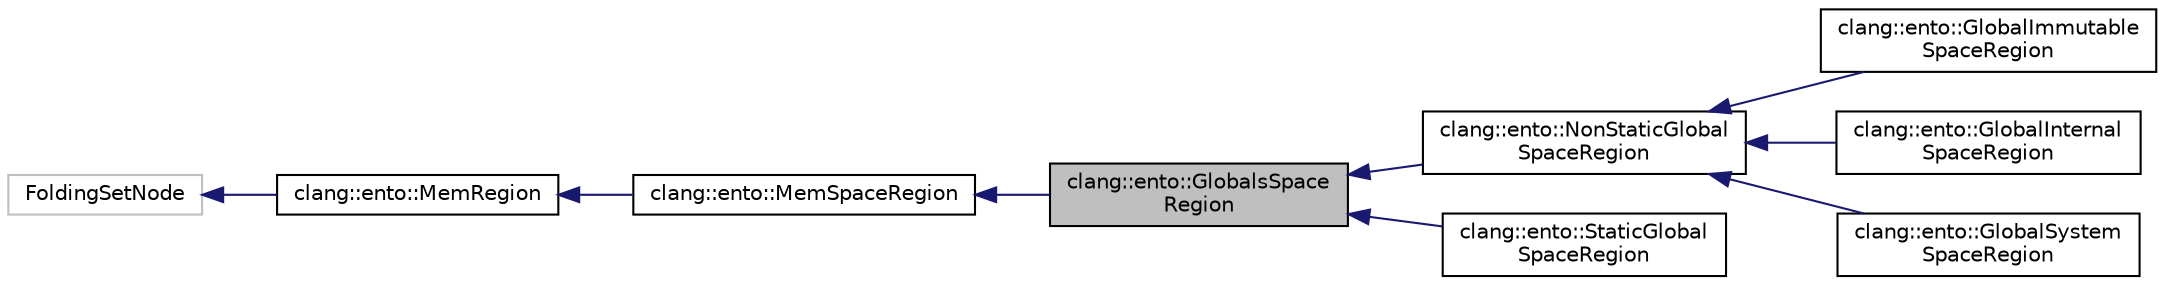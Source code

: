digraph "clang::ento::GlobalsSpaceRegion"
{
 // LATEX_PDF_SIZE
  bgcolor="transparent";
  edge [fontname="Helvetica",fontsize="10",labelfontname="Helvetica",labelfontsize="10"];
  node [fontname="Helvetica",fontsize="10",shape=record];
  rankdir="LR";
  Node1 [label="clang::ento::GlobalsSpace\lRegion",height=0.2,width=0.4,color="black", fillcolor="grey75", style="filled", fontcolor="black",tooltip=" "];
  Node2 -> Node1 [dir="back",color="midnightblue",fontsize="10",style="solid",fontname="Helvetica"];
  Node2 [label="clang::ento::MemSpaceRegion",height=0.2,width=0.4,color="black",URL="$classclang_1_1ento_1_1MemSpaceRegion.html",tooltip="MemSpaceRegion - A memory region that represents a \"memory space\"; for example, the set of global var..."];
  Node3 -> Node2 [dir="back",color="midnightblue",fontsize="10",style="solid",fontname="Helvetica"];
  Node3 [label="clang::ento::MemRegion",height=0.2,width=0.4,color="black",URL="$classclang_1_1ento_1_1MemRegion.html",tooltip="MemRegion - The root abstract class for all memory regions."];
  Node4 -> Node3 [dir="back",color="midnightblue",fontsize="10",style="solid",fontname="Helvetica"];
  Node4 [label="FoldingSetNode",height=0.2,width=0.4,color="grey75",tooltip=" "];
  Node1 -> Node5 [dir="back",color="midnightblue",fontsize="10",style="solid",fontname="Helvetica"];
  Node5 [label="clang::ento::NonStaticGlobal\lSpaceRegion",height=0.2,width=0.4,color="black",URL="$classclang_1_1ento_1_1NonStaticGlobalSpaceRegion.html",tooltip="The region for all the non-static global variables."];
  Node5 -> Node6 [dir="back",color="midnightblue",fontsize="10",style="solid",fontname="Helvetica"];
  Node6 [label="clang::ento::GlobalImmutable\lSpaceRegion",height=0.2,width=0.4,color="black",URL="$classclang_1_1ento_1_1GlobalImmutableSpaceRegion.html",tooltip="The region containing globals which are considered not to be modified or point to data which could be..."];
  Node5 -> Node7 [dir="back",color="midnightblue",fontsize="10",style="solid",fontname="Helvetica"];
  Node7 [label="clang::ento::GlobalInternal\lSpaceRegion",height=0.2,width=0.4,color="black",URL="$classclang_1_1ento_1_1GlobalInternalSpaceRegion.html",tooltip="The region containing globals which can be modified by calls to \"internally\" defined functions - (for..."];
  Node5 -> Node8 [dir="back",color="midnightblue",fontsize="10",style="solid",fontname="Helvetica"];
  Node8 [label="clang::ento::GlobalSystem\lSpaceRegion",height=0.2,width=0.4,color="black",URL="$classclang_1_1ento_1_1GlobalSystemSpaceRegion.html",tooltip="The region containing globals which are defined in system/external headers and are considered modifia..."];
  Node1 -> Node9 [dir="back",color="midnightblue",fontsize="10",style="solid",fontname="Helvetica"];
  Node9 [label="clang::ento::StaticGlobal\lSpaceRegion",height=0.2,width=0.4,color="black",URL="$classclang_1_1ento_1_1StaticGlobalSpaceRegion.html",tooltip="The region of the static variables within the current CodeTextRegion scope."];
}
